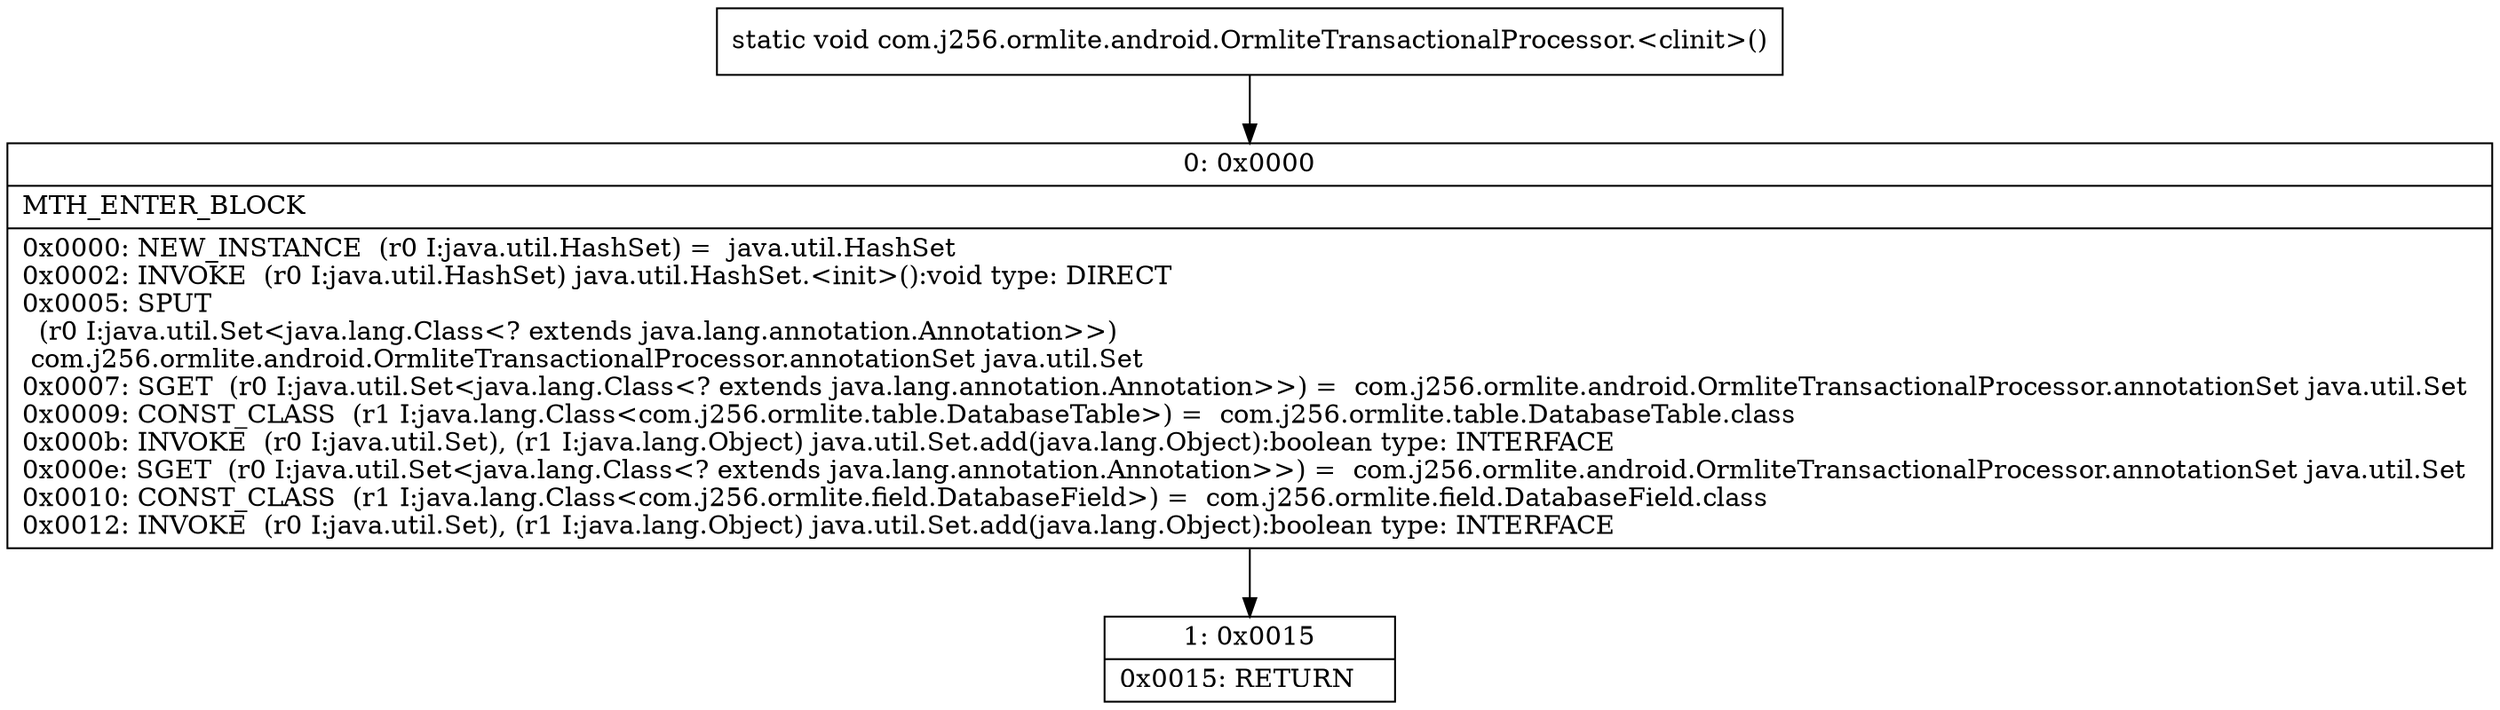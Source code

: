digraph "CFG forcom.j256.ormlite.android.OrmliteTransactionalProcessor.\<clinit\>()V" {
Node_0 [shape=record,label="{0\:\ 0x0000|MTH_ENTER_BLOCK\l|0x0000: NEW_INSTANCE  (r0 I:java.util.HashSet) =  java.util.HashSet \l0x0002: INVOKE  (r0 I:java.util.HashSet) java.util.HashSet.\<init\>():void type: DIRECT \l0x0005: SPUT  \l  (r0 I:java.util.Set\<java.lang.Class\<? extends java.lang.annotation.Annotation\>\>)\l com.j256.ormlite.android.OrmliteTransactionalProcessor.annotationSet java.util.Set \l0x0007: SGET  (r0 I:java.util.Set\<java.lang.Class\<? extends java.lang.annotation.Annotation\>\>) =  com.j256.ormlite.android.OrmliteTransactionalProcessor.annotationSet java.util.Set \l0x0009: CONST_CLASS  (r1 I:java.lang.Class\<com.j256.ormlite.table.DatabaseTable\>) =  com.j256.ormlite.table.DatabaseTable.class \l0x000b: INVOKE  (r0 I:java.util.Set), (r1 I:java.lang.Object) java.util.Set.add(java.lang.Object):boolean type: INTERFACE \l0x000e: SGET  (r0 I:java.util.Set\<java.lang.Class\<? extends java.lang.annotation.Annotation\>\>) =  com.j256.ormlite.android.OrmliteTransactionalProcessor.annotationSet java.util.Set \l0x0010: CONST_CLASS  (r1 I:java.lang.Class\<com.j256.ormlite.field.DatabaseField\>) =  com.j256.ormlite.field.DatabaseField.class \l0x0012: INVOKE  (r0 I:java.util.Set), (r1 I:java.lang.Object) java.util.Set.add(java.lang.Object):boolean type: INTERFACE \l}"];
Node_1 [shape=record,label="{1\:\ 0x0015|0x0015: RETURN   \l}"];
MethodNode[shape=record,label="{static void com.j256.ormlite.android.OrmliteTransactionalProcessor.\<clinit\>() }"];
MethodNode -> Node_0;
Node_0 -> Node_1;
}

